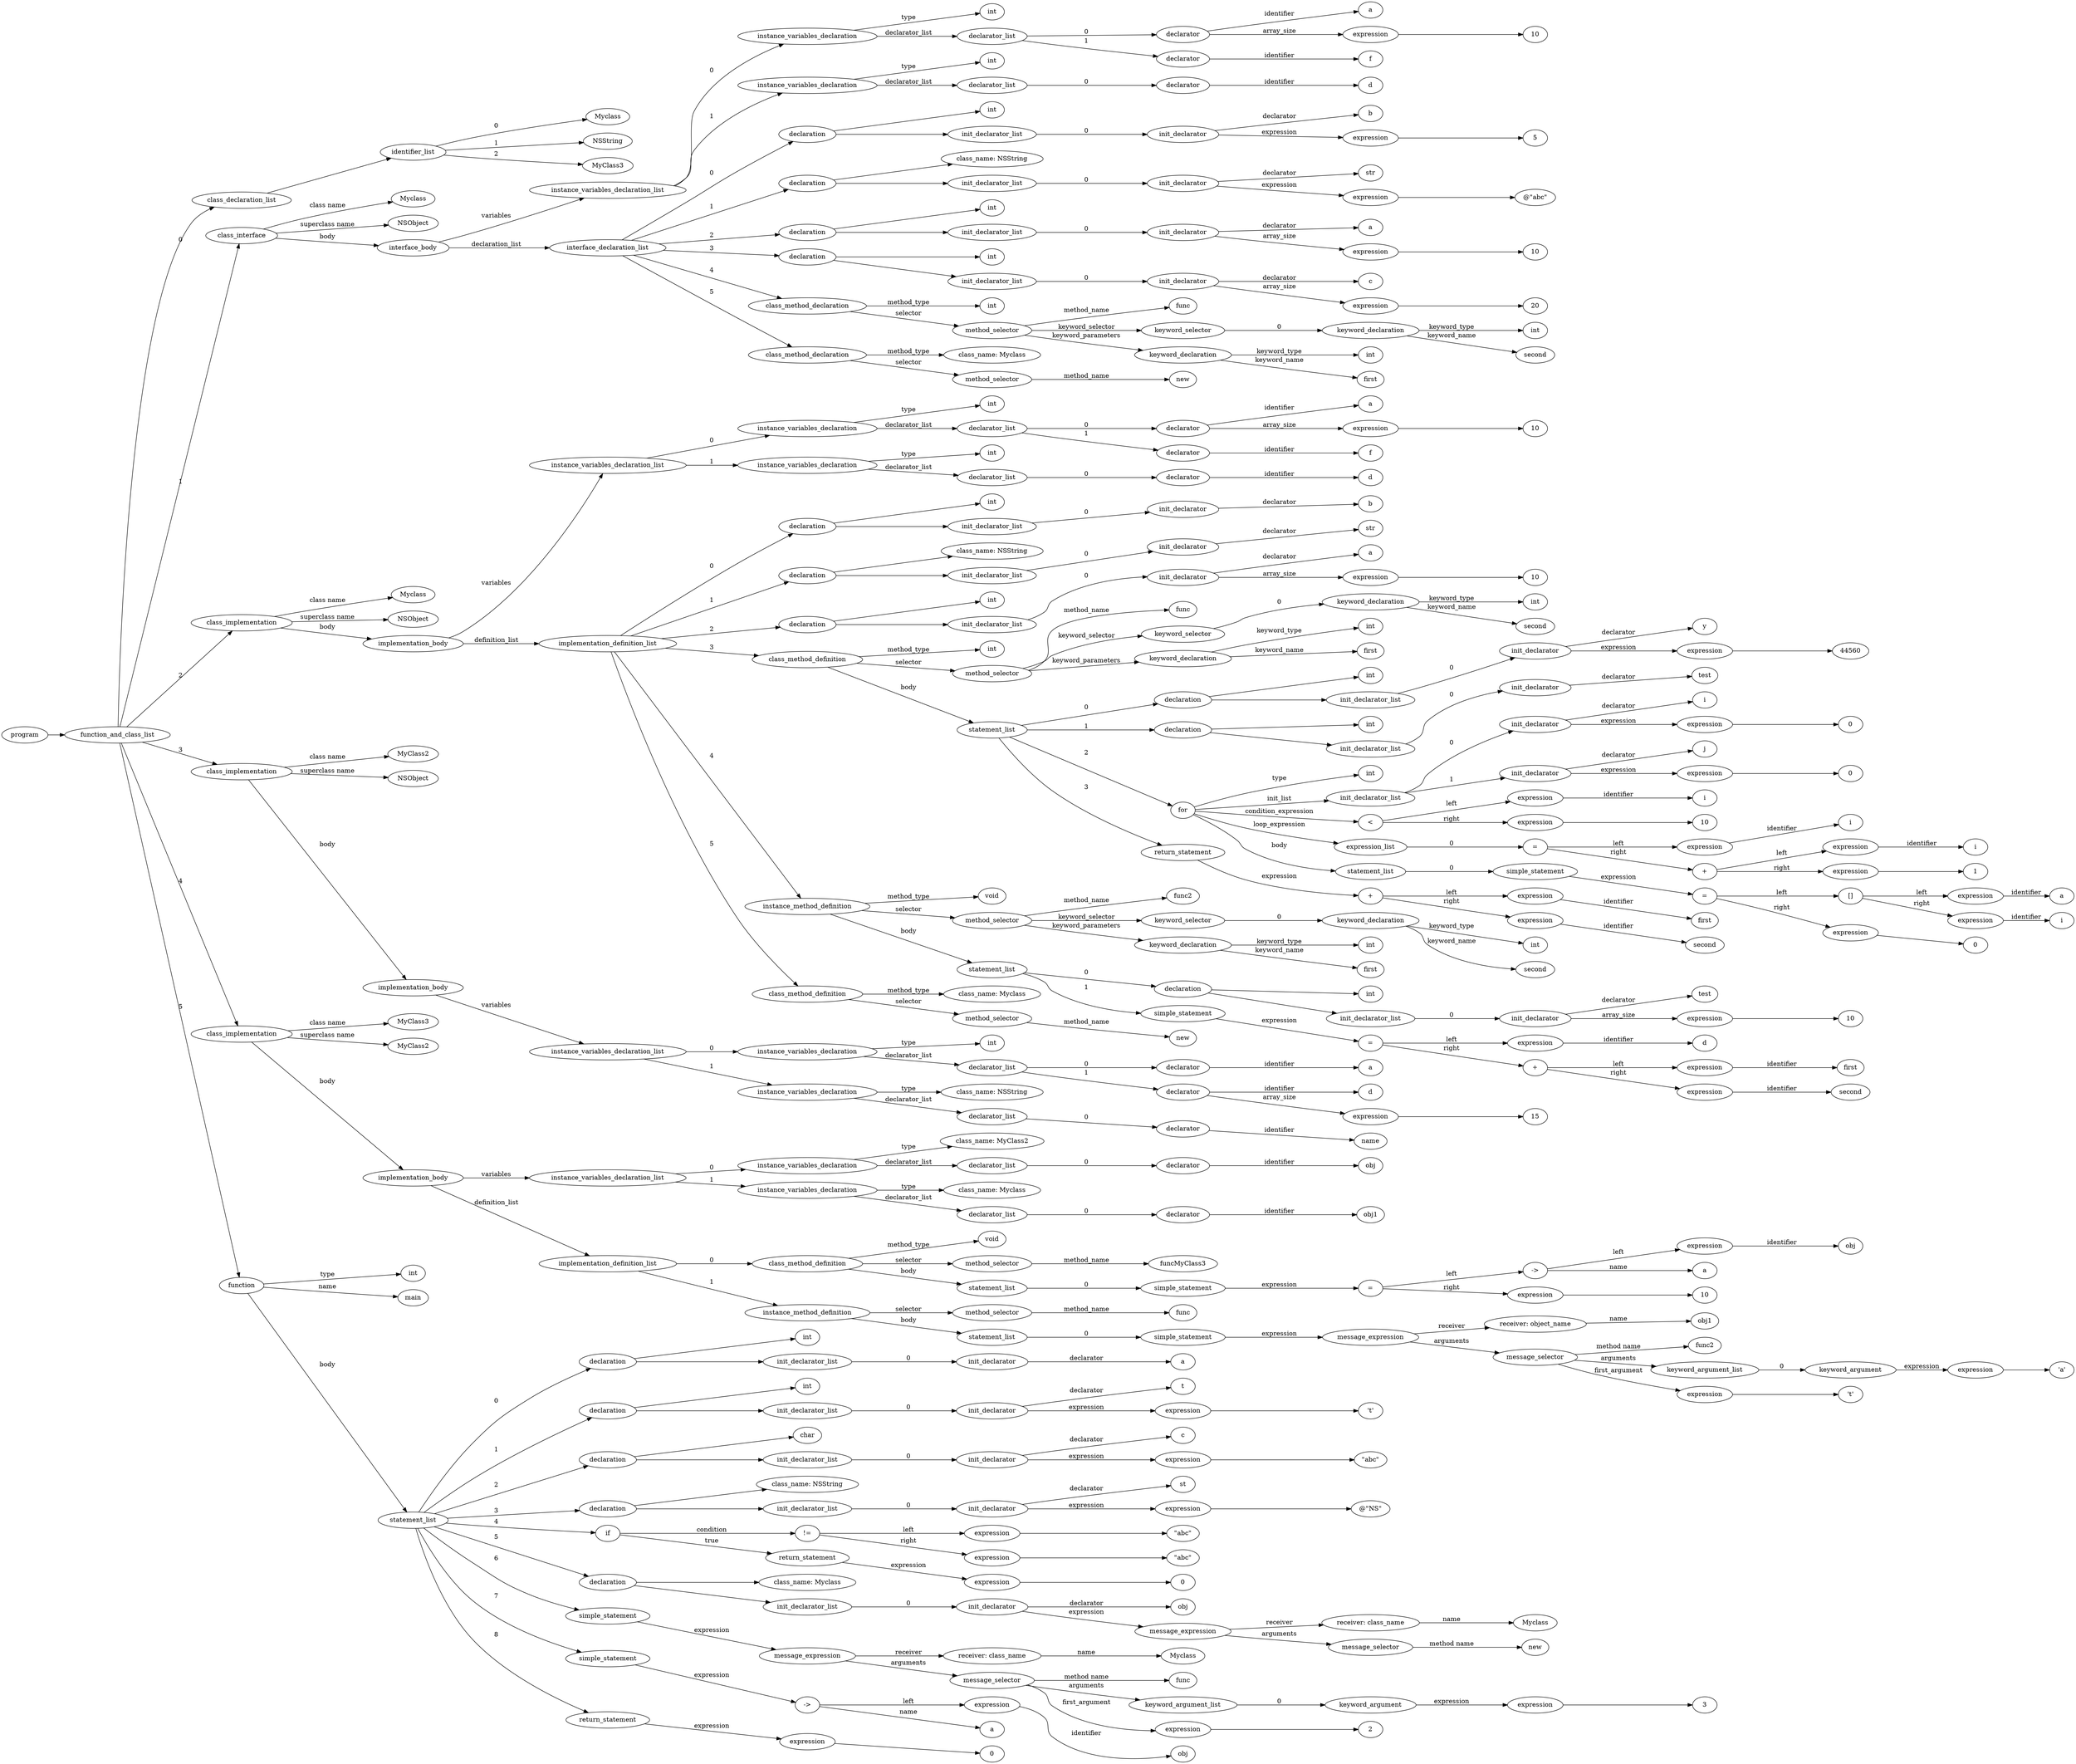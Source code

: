 digraph ObjectiveC { rankdir="LR";
263[label="program"];
263->2;
2[label="function_and_class_list"];
2->1[label="0"];
1[label="class_declaration_list"];
1->0;
0[label="identifier_list"];
0.0 [label="Myclass"];
0->0.0 [label="0"];
0.1 [label="NSString"];
0->0.1 [label="1"];
0.2 [label="MyClass3"];
0->0.2 [label="2"];
2->52[label="1"];
52[label="class_interface"];
52.1 [label="Myclass"];
52->52.1 [label="class name"];
52.2 [label="NSObject"];
52->52.2 [label="superclass name"];
52->51[label="body"];
51[label="interface_body"];
51->10[label="variables"];
10[label="instance_variables_declaration_list"];
10->9[label="0"];
9[label="instance_variables_declaration"];
9->3[label="type"];
3[label="int"];
9->7[label="declarator_list"];
7[label="declarator_list"];
7->6[label="0"];
6[label="declarator"];
6.1 [label="a"];
6->6.1[label="identifier"];
6->5[label="array_size"];
5[label="expression"];
5->4;
4[label="10"];
7->8[label="1"];
8[label="declarator"];
8.1 [label="f"];
8->8.1[label="identifier"];
10->14[label="1"];
14[label="instance_variables_declaration"];
14->11[label="type"];
11[label="int"];
14->13[label="declarator_list"];
13[label="declarator_list"];
13->12[label="0"];
12[label="declarator"];
12.1 [label="d"];
12->12.1[label="identifier"];
51->21[label="declaration_list"];
21[label="interface_declaration_list"];
21->20[label="0"];
20[label="declaration"];
20->15;
15[label="int"];
20->19;
19[label="init_declarator_list"];
19->18[label="0"];
18[label="init_declarator"];
18.1 [label="b"];
18->18.1[label="declarator"];
18->17[label="expression"];
17[label="expression"];
17->16;
16[label="5"];
21->27[label="1"];
27[label="declaration"];
27->26;
26[label="class_name: NSString"];
27->25;
25[label="init_declarator_list"];
25->24[label="0"];
24[label="init_declarator"];
24.1 [label="str"];
24->24.1[label="declarator"];
24->23[label="expression"];
23[label="expression"];
23->22;
22[label=<@"abc">];
21->33[label="2"];
33[label="declaration"];
33->28;
28[label="int"];
33->32;
32[label="init_declarator_list"];
32->31[label="0"];
31[label="init_declarator"];
31.1 [label="a"];
31->31.1[label="declarator"];
31->30[label="array_size"];
30[label="expression"];
30->29;
29[label="10"];
21->39[label="3"];
39[label="declaration"];
39->34;
34[label="int"];
39->38;
38[label="init_declarator_list"];
38->37[label="0"];
37[label="init_declarator"];
37.1 [label="c"];
37->37.1[label="declarator"];
37->36[label="array_size"];
36[label="expression"];
36->35;
35[label="20"];
21->47[label="4"];
47[label="class_method_declaration"];
47->40[label="method_type"];
40[label="int"];
47->46[label="selector"];
46[label="method_selector"];
46->46.1 [label="method_name"];
46.1 [label="func"];
46->45[label="keyword_selector"];
45[label="keyword_selector"];
45->44[label="0"];
44[label="keyword_declaration"];
44->43[label="keyword_type"];
43[label="int"];
44->44.2 [label="keyword_name"];
44.2 [label="second"];
46->42[label="keyword_parameters"];
42[label="keyword_declaration"];
42->41[label="keyword_type"];
41[label="int"];
42->42.2 [label="keyword_name"];
42.2 [label="first"];
21->50[label="5"];
50[label="class_method_declaration"];
50->48[label="method_type"];
48[label="class_name: Myclass"];
50->49[label="selector"];
49[label="method_selector"];
49->49.1 [label="method_name"];
49.1 [label="new"];
2->156[label="2"];
156[label="class_implementation"];
156.1 [label="Myclass"];
156->156.1 [label="class name"];
156.2 [label="NSObject"];
156->156.2 [label="superclass name"];
156->155[label="body"];
155[label="implementation_body"];
155->60[label="variables"];
60[label="instance_variables_declaration_list"];
60->59[label="0"];
59[label="instance_variables_declaration"];
59->53[label="type"];
53[label="int"];
59->57[label="declarator_list"];
57[label="declarator_list"];
57->56[label="0"];
56[label="declarator"];
56.1 [label="a"];
56->56.1[label="identifier"];
56->55[label="array_size"];
55[label="expression"];
55->54;
54[label="10"];
57->58[label="1"];
58[label="declarator"];
58.1 [label="f"];
58->58.1[label="identifier"];
60->64[label="1"];
64[label="instance_variables_declaration"];
64->61[label="type"];
61[label="int"];
64->63[label="declarator_list"];
63[label="declarator_list"];
63->62[label="0"];
62[label="declarator"];
62.1 [label="d"];
62->62.1[label="identifier"];
155->69[label="definition_list"];
69[label="implementation_definition_list"];
69->68[label="0"];
68[label="declaration"];
68->65;
65[label="int"];
68->67;
67[label="init_declarator_list"];
67->66[label="0"];
66[label="init_declarator"];
66.1 [label="b"];
66->66.1[label="declarator"];
69->73[label="1"];
73[label="declaration"];
73->72;
72[label="class_name: NSString"];
73->71;
71[label="init_declarator_list"];
71->70[label="0"];
70[label="init_declarator"];
70.1 [label="str"];
70->70.1[label="declarator"];
69->79[label="2"];
79[label="declaration"];
79->74;
74[label="int"];
79->78;
78[label="init_declarator_list"];
78->77[label="0"];
77[label="init_declarator"];
77.1 [label="a"];
77->77.1[label="declarator"];
77->76[label="array_size"];
76[label="expression"];
76->75;
75[label="10"];
69->130[label="3"];
130[label="class_method_definition"];
130->80[label="method_type"];
80[label="int"];
130->86[label="selector"];
86[label="method_selector"];
86->86.1 [label="method_name"];
86.1 [label="func"];
86->85[label="keyword_selector"];
85[label="keyword_selector"];
85->84[label="0"];
84[label="keyword_declaration"];
84->83[label="keyword_type"];
83[label="int"];
84->84.2 [label="keyword_name"];
84.2 [label="second"];
86->82[label="keyword_parameters"];
82[label="keyword_declaration"];
82->81[label="keyword_type"];
81[label="int"];
82->82.2 [label="keyword_name"];
82.2 [label="first"];
130->93[label="body"];
93[label="statement_list"];
93->92[label="0"];
92[label="declaration"];
92->87;
87[label="int"];
92->91;
91[label="init_declarator_list"];
91->90[label="0"];
90[label="init_declarator"];
90.1 [label="y"];
90->90.1[label="declarator"];
90->89[label="expression"];
89[label="expression"];
89->88;
88[label="44560"];
93->97[label="1"];
97[label="declaration"];
97->94;
94[label="int"];
97->96;
96[label="init_declarator_list"];
96->95[label="0"];
95[label="init_declarator"];
95.1 [label="test"];
95->95.1[label="declarator"];
93->125[label="2"];
125[label="for"];
125->98[label="type"];
98[label="int"];
125->102[label="init_list"];
102[label="init_declarator_list"];
102->101[label="0"];
101[label="init_declarator"];
101.1 [label="i"];
101->101.1[label="declarator"];
101->100[label="expression"];
100[label="expression"];
100->99;
99[label="0"];
102->105[label="1"];
105[label="init_declarator"];
105.1 [label="j"];
105->105.1[label="declarator"];
105->104[label="expression"];
104[label="expression"];
104->103;
103[label="0"];
125->109[label="condition_expression"];
109[label="expression"];
109[label="<"];
109->106[label="left"];
106[label="expression"];
106->106.1 [label="identifier"];106.1[label="i"];
109->108[label="right"];
108[label="expression"];
108->107;
107[label="10"];
125->116[label="loop_expression"];
116[label="expression_list"];
116->115[label="0"];
115[label="expression"];
115[label="="];
115->110[label="left"];
110[label="expression"];
110->110.1 [label="identifier"];110.1[label="i"];
115->114[label="right"];
114[label="expression"];
114[label="+"];
114->111[label="left"];
111[label="expression"];
111->111.1 [label="identifier"];111.1[label="i"];
114->113[label="right"];
113[label="expression"];
113->112;
112[label="1"];
125->124[label="body"];
124[label="statement_list"];
124->123[label="0"];
123[label="simple_statement"];
123->122[label="expression"];
122[label="expression"];
122[label="="];
122->119[label="left"];
119[label="expression"];
119[label="[]"];
119->117[label="left"];
117[label="expression"];
117->117.1 [label="identifier"];117.1[label="a"];
119->118[label="right"];
118[label="expression"];
118->118.1 [label="identifier"];118.1[label="i"];
122->121[label="right"];
121[label="expression"];
121->120;
120[label="0"];
93->129[label="3"];
129[label="return_statement"];
129->128[label="expression"];
128[label="expression"];
128[label="+"];
128->126[label="left"];
126[label="expression"];
126->126.1 [label="identifier"];126.1[label="first"];
128->127[label="right"];
127[label="expression"];
127->127.1 [label="identifier"];127.1[label="second"];
69->151[label="4"];
151[label="instance_method_definition"];
151->150[label="method_type"];
150[label="void"];
151->136[label="selector"];
136[label="method_selector"];
136->136.1 [label="method_name"];
136.1 [label="func2"];
136->135[label="keyword_selector"];
135[label="keyword_selector"];
135->134[label="0"];
134[label="keyword_declaration"];
134->133[label="keyword_type"];
133[label="int"];
134->134.2 [label="keyword_name"];
134.2 [label="second"];
136->132[label="keyword_parameters"];
132[label="keyword_declaration"];
132->131[label="keyword_type"];
131[label="int"];
132->132.2 [label="keyword_name"];
132.2 [label="first"];
151->143[label="body"];
143[label="statement_list"];
143->142[label="0"];
142[label="declaration"];
142->137;
137[label="int"];
142->141;
141[label="init_declarator_list"];
141->140[label="0"];
140[label="init_declarator"];
140.1 [label="test"];
140->140.1[label="declarator"];
140->139[label="array_size"];
139[label="expression"];
139->138;
138[label="10"];
143->149[label="1"];
149[label="simple_statement"];
149->148[label="expression"];
148[label="expression"];
148[label="="];
148->144[label="left"];
144[label="expression"];
144->144.1 [label="identifier"];144.1[label="d"];
148->147[label="right"];
147[label="expression"];
147[label="+"];
147->145[label="left"];
145[label="expression"];
145->145.1 [label="identifier"];145.1[label="first"];
147->146[label="right"];
146[label="expression"];
146->146.1 [label="identifier"];146.1[label="second"];
69->154[label="5"];
154[label="class_method_definition"];
154->152[label="method_type"];
152[label="class_name: Myclass"];
154->153[label="selector"];
153[label="method_selector"];
153->153.1 [label="method_name"];
153.1 [label="new"];
2->170[label="3"];
170[label="class_implementation"];
170.1 [label="MyClass2"];
170->170.1 [label="class name"];
170.2 [label="NSObject"];
170->170.2 [label="superclass name"];
170->169[label="body"];
169[label="implementation_body"];
169->164[label="variables"];
164[label="instance_variables_declaration_list"];
164->163[label="0"];
163[label="instance_variables_declaration"];
163->157[label="type"];
157[label="int"];
163->159[label="declarator_list"];
159[label="declarator_list"];
159->158[label="0"];
158[label="declarator"];
158.1 [label="a"];
158->158.1[label="identifier"];
159->162[label="1"];
162[label="declarator"];
162.1 [label="d"];
162->162.1[label="identifier"];
162->161[label="array_size"];
161[label="expression"];
161->160;
160[label="15"];
164->168[label="1"];
168[label="instance_variables_declaration"];
168->167[label="type"];
167[label="class_name: NSString"];
168->166[label="declarator_list"];
166[label="declarator_list"];
166->165[label="0"];
165[label="declarator"];
165.1 [label="name"];
165->165.1[label="identifier"];
2->205[label="4"];
205[label="class_implementation"];
205.1 [label="MyClass3"];
205->205.1 [label="class name"];
205.2 [label="MyClass2"];
205->205.2 [label="superclass name"];
205->204[label="body"];
204[label="implementation_body"];
204->175[label="variables"];
175[label="instance_variables_declaration_list"];
175->174[label="0"];
174[label="instance_variables_declaration"];
174->173[label="type"];
173[label="class_name: MyClass2"];
174->172[label="declarator_list"];
172[label="declarator_list"];
172->171[label="0"];
171[label="declarator"];
171.1 [label="obj"];
171->171.1[label="identifier"];
175->179[label="1"];
179[label="instance_variables_declaration"];
179->178[label="type"];
178[label="class_name: Myclass"];
179->177[label="declarator_list"];
177[label="declarator_list"];
177->176[label="0"];
176[label="declarator"];
176.1 [label="obj1"];
176->176.1[label="identifier"];
204->190[label="definition_list"];
190[label="implementation_definition_list"];
190->189[label="0"];
189[label="class_method_definition"];
189->188[label="method_type"];
188[label="void"];
189->180[label="selector"];
180[label="method_selector"];
180->180.1 [label="method_name"];
180.1 [label="funcMyClass3"];
189->187[label="body"];
187[label="statement_list"];
187->186[label="0"];
186[label="simple_statement"];
186->185[label="expression"];
185[label="expression"];
185[label="="];
185->182[label="left"];
182[label="expression"];
182[label="->"];
182->181[label="left"];
181[label="expression"];
181->181.1 [label="identifier"];181.1[label="obj"];
182.1 [label="a"];
182->182.1 [label="name"];
185->184[label="right"];
184[label="expression"];
184->183;
183[label="10"];
190->203[label="1"];
203[label="instance_method_definition"];
203->191[label="selector"];
191[label="method_selector"];
191->191.1 [label="method_name"];
191.1 [label="func"];
203->202[label="body"];
202[label="statement_list"];
202->201[label="0"];
201[label="simple_statement"];
201->200[label="expression"];
200[label="expression"];
200[label="message_expression"];
200->192[label="receiver"];
192[label="receiver: object_name"];
192.1 [label="obj1"];
192->192.1 [label="name"];
200->199[label="arguments"];
199[label="message_selector"];
199.1 [label="func2"];
199->199.1 [label="method name"]; 
199->198[label="arguments"];
198[label="keyword_argument_list"];
198->197[label="0"];
197[label="keyword_argument"];
197->196[label="expression"];
196[label="expression"];
196->195;
195[label=<'a'>];
199->194[label="first_argument"];
194[label="expression"];
194->193;
193[label=<'t'>];
2->262[label="5"];
262[label="function"];
262->206[label="type"];
206[label="int"];
262->262.1 [label="name"];
262.1 [label="main"];
262->211[label="body"];
211[label="statement_list"];
211->210[label="0"];
210[label="declaration"];
210->207;
207[label="int"];
210->209;
209[label="init_declarator_list"];
209->208[label="0"];
208[label="init_declarator"];
208.1 [label="a"];
208->208.1[label="declarator"];
211->217[label="1"];
217[label="declaration"];
217->212;
212[label="int"];
217->216;
216[label="init_declarator_list"];
216->215[label="0"];
215[label="init_declarator"];
215.1 [label="t"];
215->215.1[label="declarator"];
215->214[label="expression"];
214[label="expression"];
214->213;
213[label=<'t'>];
211->223[label="2"];
223[label="declaration"];
223->218;
218[label="char"];
223->222;
222[label="init_declarator_list"];
222->221[label="0"];
221[label="init_declarator"];
221.1 [label="c"];
221->221.1[label="declarator"];
221->220[label="expression"];
220[label="expression"];
220->219;
219[label=<"abc">];
211->229[label="3"];
229[label="declaration"];
229->228;
228[label="class_name: NSString"];
229->227;
227[label="init_declarator_list"];
227->226[label="0"];
226[label="init_declarator"];
226.1 [label="st"];
226->226.1[label="declarator"];
226->225[label="expression"];
225[label="expression"];
225->224;
224[label=<@"NS">];
211->238[label="4"];
238[label="if"];
238->234[label="condition"];
234[label="expression"];
234[label="!="];
234->231[label="left"];
231[label="expression"];
231->230;
230[label=<"abc">];
234->233[label="right"];
233[label="expression"];
233->232;
232[label=<"abc">];
238->237[label="true"];
237[label="return_statement"];
237->236[label="expression"];
236[label="expression"];
236->235;
235[label="0"];
211->245[label="5"];
245[label="declaration"];
245->244;
244[label="class_name: Myclass"];
245->243;
243[label="init_declarator_list"];
243->242[label="0"];
242[label="init_declarator"];
242.1 [label="obj"];
242->242.1[label="declarator"];
242->241[label="expression"];
241[label="expression"];
241[label="message_expression"];
241->239[label="receiver"];
239[label="receiver: class_name"];
239.1 [label="Myclass"];
239->239.1 [label="name"];
241->240[label="arguments"];
240[label="message_selector"];
240.1 [label="new"];
240->240.1 [label="method name"]; 
211->255[label="6"];
255[label="simple_statement"];
255->254[label="expression"];
254[label="expression"];
254[label="message_expression"];
254->246[label="receiver"];
246[label="receiver: class_name"];
246.1 [label="Myclass"];
246->246.1 [label="name"];
254->253[label="arguments"];
253[label="message_selector"];
253.1 [label="func"];
253->253.1 [label="method name"]; 
253->252[label="arguments"];
252[label="keyword_argument_list"];
252->251[label="0"];
251[label="keyword_argument"];
251->250[label="expression"];
250[label="expression"];
250->249;
249[label="3"];
253->248[label="first_argument"];
248[label="expression"];
248->247;
247[label="2"];
211->258[label="7"];
258[label="simple_statement"];
258->257[label="expression"];
257[label="expression"];
257[label="->"];
257->256[label="left"];
256[label="expression"];
256->256.1 [label="identifier"];256.1[label="obj"];
257.1 [label="a"];
257->257.1 [label="name"];
211->261[label="8"];
261[label="return_statement"];
261->260[label="expression"];
260[label="expression"];
260->259;
259[label="0"];
}
